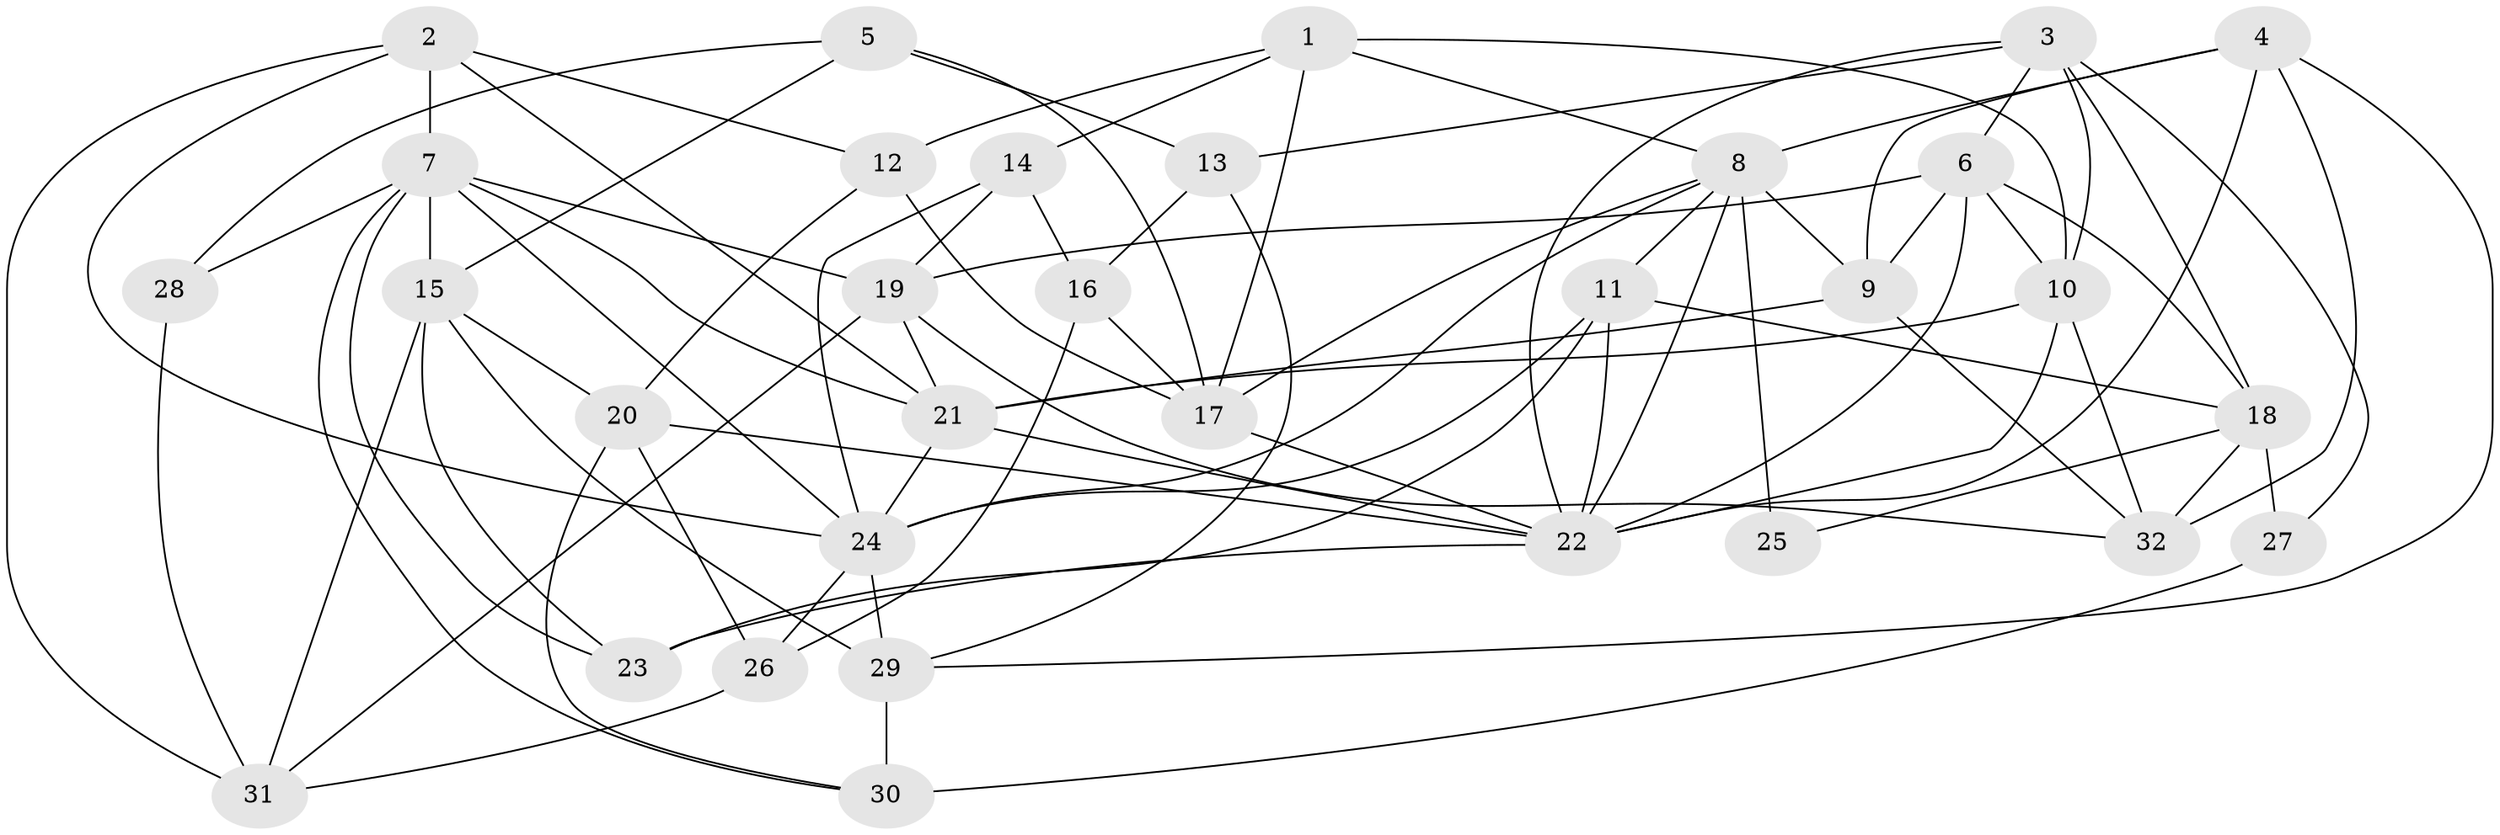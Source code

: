 // original degree distribution, {4: 0.390625, 5: 0.140625, 3: 0.28125, 7: 0.015625, 6: 0.109375, 2: 0.0625}
// Generated by graph-tools (version 1.1) at 2025/02/03/09/25 03:02:00]
// undirected, 32 vertices, 84 edges
graph export_dot {
graph [start="1"]
  node [color=gray90,style=filled];
  1;
  2;
  3;
  4;
  5;
  6;
  7;
  8;
  9;
  10;
  11;
  12;
  13;
  14;
  15;
  16;
  17;
  18;
  19;
  20;
  21;
  22;
  23;
  24;
  25;
  26;
  27;
  28;
  29;
  30;
  31;
  32;
  1 -- 8 [weight=1.0];
  1 -- 10 [weight=1.0];
  1 -- 12 [weight=1.0];
  1 -- 14 [weight=1.0];
  1 -- 17 [weight=1.0];
  2 -- 7 [weight=1.0];
  2 -- 12 [weight=1.0];
  2 -- 21 [weight=1.0];
  2 -- 24 [weight=1.0];
  2 -- 31 [weight=1.0];
  3 -- 6 [weight=1.0];
  3 -- 10 [weight=1.0];
  3 -- 13 [weight=2.0];
  3 -- 18 [weight=1.0];
  3 -- 22 [weight=1.0];
  3 -- 27 [weight=2.0];
  4 -- 8 [weight=1.0];
  4 -- 9 [weight=1.0];
  4 -- 22 [weight=1.0];
  4 -- 29 [weight=1.0];
  4 -- 32 [weight=1.0];
  5 -- 13 [weight=1.0];
  5 -- 15 [weight=1.0];
  5 -- 17 [weight=1.0];
  5 -- 28 [weight=1.0];
  6 -- 9 [weight=1.0];
  6 -- 10 [weight=1.0];
  6 -- 18 [weight=1.0];
  6 -- 19 [weight=1.0];
  6 -- 22 [weight=1.0];
  7 -- 15 [weight=1.0];
  7 -- 19 [weight=1.0];
  7 -- 21 [weight=1.0];
  7 -- 23 [weight=1.0];
  7 -- 24 [weight=1.0];
  7 -- 28 [weight=1.0];
  7 -- 30 [weight=1.0];
  8 -- 9 [weight=1.0];
  8 -- 11 [weight=2.0];
  8 -- 17 [weight=1.0];
  8 -- 22 [weight=1.0];
  8 -- 24 [weight=1.0];
  8 -- 25 [weight=4.0];
  9 -- 21 [weight=1.0];
  9 -- 32 [weight=1.0];
  10 -- 21 [weight=1.0];
  10 -- 22 [weight=1.0];
  10 -- 32 [weight=1.0];
  11 -- 18 [weight=1.0];
  11 -- 22 [weight=1.0];
  11 -- 23 [weight=1.0];
  11 -- 24 [weight=1.0];
  12 -- 17 [weight=1.0];
  12 -- 20 [weight=1.0];
  13 -- 16 [weight=1.0];
  13 -- 29 [weight=1.0];
  14 -- 16 [weight=1.0];
  14 -- 19 [weight=1.0];
  14 -- 24 [weight=1.0];
  15 -- 20 [weight=1.0];
  15 -- 23 [weight=1.0];
  15 -- 29 [weight=2.0];
  15 -- 31 [weight=1.0];
  16 -- 17 [weight=1.0];
  16 -- 26 [weight=1.0];
  17 -- 22 [weight=1.0];
  18 -- 25 [weight=1.0];
  18 -- 27 [weight=1.0];
  18 -- 32 [weight=1.0];
  19 -- 21 [weight=2.0];
  19 -- 31 [weight=1.0];
  19 -- 32 [weight=1.0];
  20 -- 22 [weight=1.0];
  20 -- 26 [weight=1.0];
  20 -- 30 [weight=1.0];
  21 -- 22 [weight=1.0];
  21 -- 24 [weight=1.0];
  22 -- 23 [weight=1.0];
  24 -- 26 [weight=1.0];
  24 -- 29 [weight=1.0];
  26 -- 31 [weight=1.0];
  27 -- 30 [weight=2.0];
  28 -- 31 [weight=1.0];
  29 -- 30 [weight=1.0];
}
